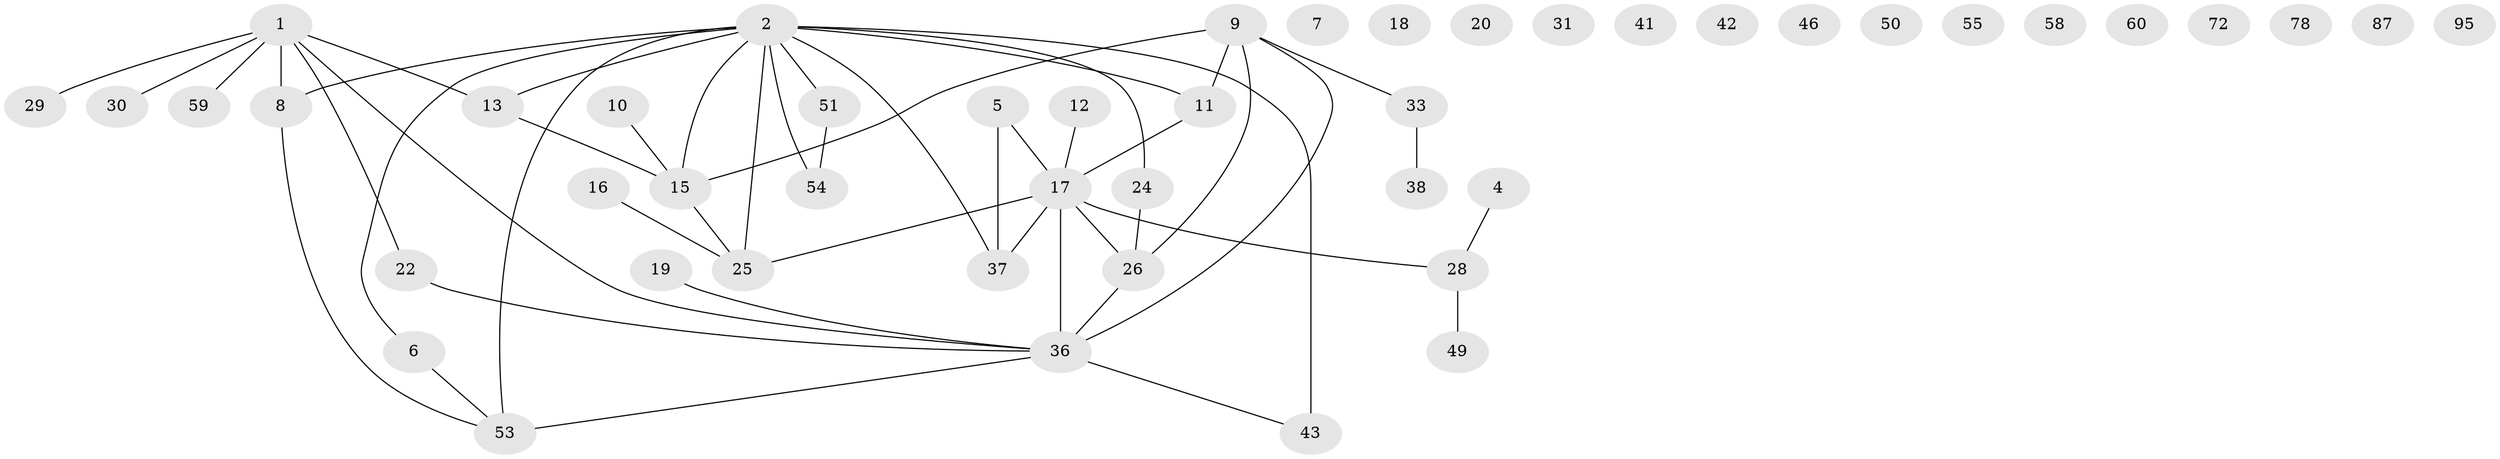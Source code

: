 // original degree distribution, {5: 0.042105263157894736, 4: 0.08421052631578947, 6: 0.042105263157894736, 1: 0.24210526315789474, 2: 0.29473684210526313, 0: 0.1368421052631579, 3: 0.15789473684210525}
// Generated by graph-tools (version 1.1) at 2025/13/03/09/25 04:13:14]
// undirected, 47 vertices, 49 edges
graph export_dot {
graph [start="1"]
  node [color=gray90,style=filled];
  1 [super="+47+14"];
  2 [super="+73+86+3"];
  4;
  5;
  6;
  7;
  8 [super="+64"];
  9 [super="+27+45"];
  10 [super="+61"];
  11 [super="+85+77"];
  12;
  13 [super="+69+21"];
  15 [super="+39+93+23"];
  16;
  17 [super="+32+35"];
  18;
  19;
  20;
  22 [super="+70+82"];
  24;
  25 [super="+34+40"];
  26 [super="+79+44"];
  28 [super="+52"];
  29;
  30;
  31;
  33 [super="+65"];
  36 [super="+89+66"];
  37 [super="+68"];
  38;
  41;
  42;
  43 [super="+71+63"];
  46;
  49;
  50;
  51 [super="+57"];
  53 [super="+56"];
  54 [super="+76"];
  55 [super="+92"];
  58;
  59;
  60 [super="+62"];
  72;
  78;
  87;
  95;
  1 -- 8;
  1 -- 13;
  1 -- 59;
  1 -- 29;
  1 -- 30;
  1 -- 36;
  1 -- 22;
  2 -- 37;
  2 -- 6;
  2 -- 8;
  2 -- 25;
  2 -- 13;
  2 -- 54;
  2 -- 11;
  2 -- 24;
  2 -- 43 [weight=2];
  2 -- 15;
  2 -- 53;
  2 -- 51;
  4 -- 28;
  5 -- 37;
  5 -- 17;
  6 -- 53;
  8 -- 53;
  9 -- 33;
  9 -- 11 [weight=2];
  9 -- 15;
  9 -- 36;
  9 -- 26;
  10 -- 15;
  11 -- 17;
  12 -- 17;
  13 -- 15;
  15 -- 25;
  16 -- 25;
  17 -- 36 [weight=2];
  17 -- 37;
  17 -- 25;
  17 -- 28;
  17 -- 26;
  19 -- 36;
  22 -- 36;
  24 -- 26;
  26 -- 36;
  28 -- 49;
  33 -- 38;
  36 -- 43;
  36 -- 53;
  51 -- 54;
}
